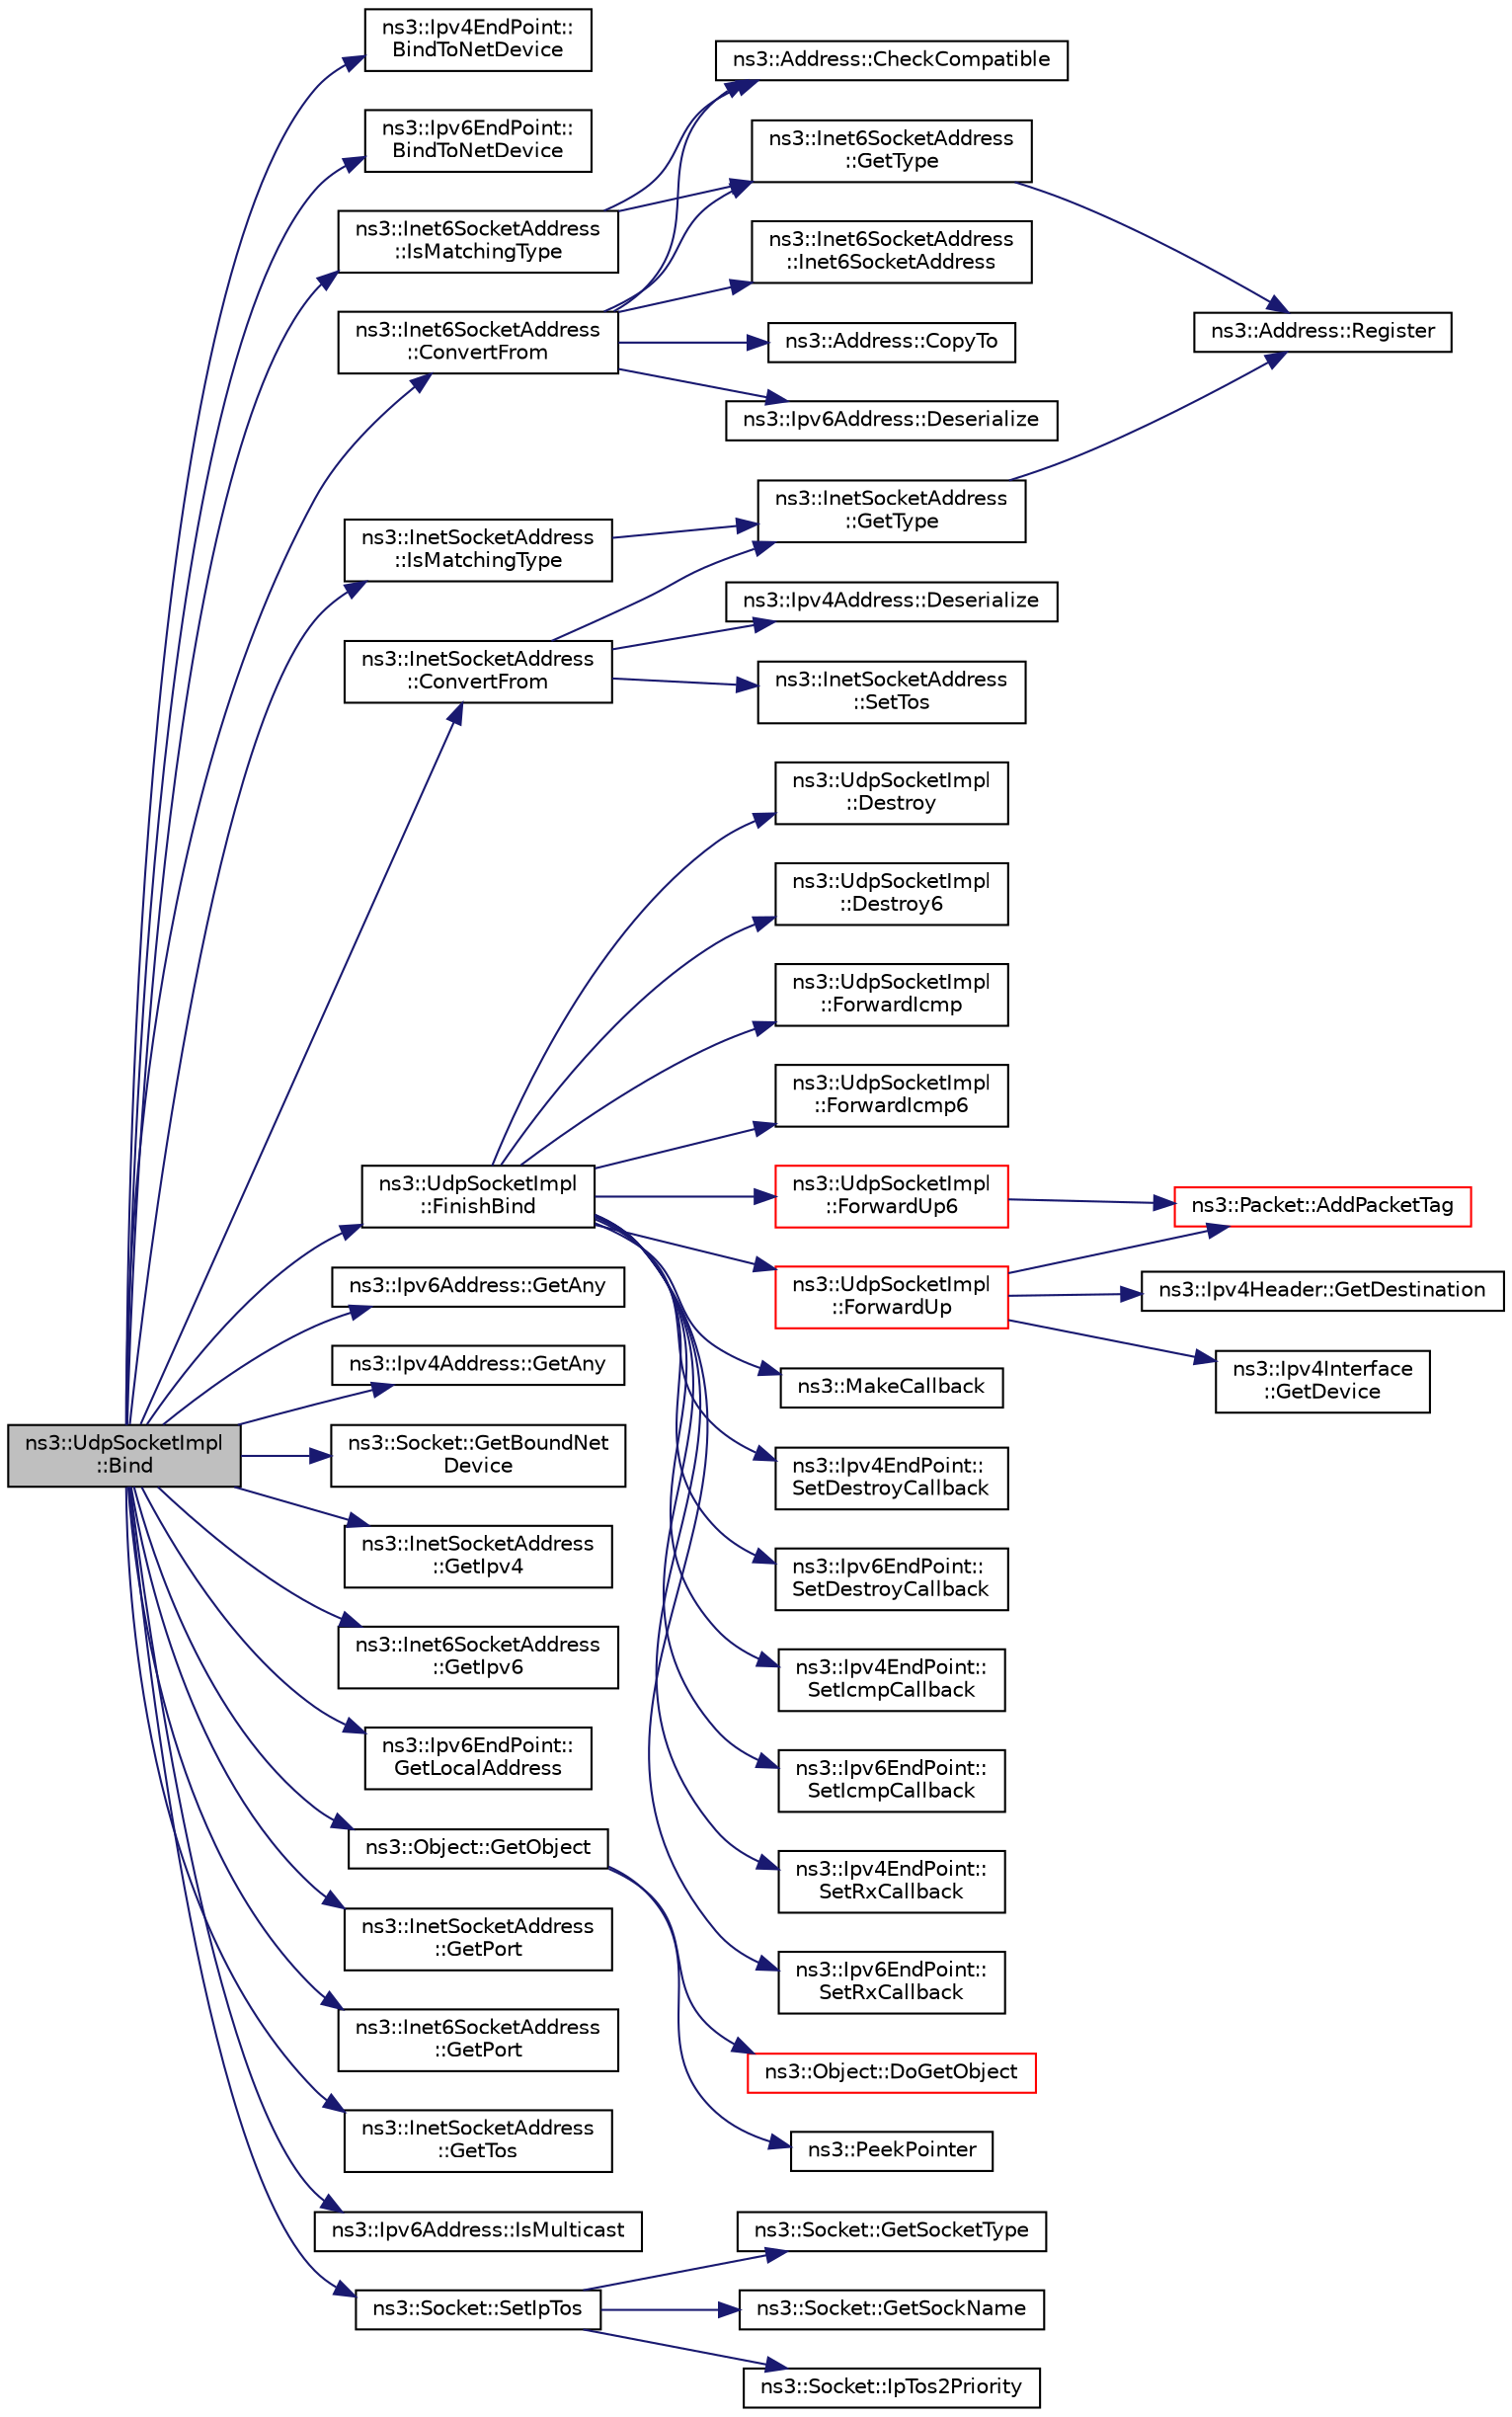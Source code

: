digraph "ns3::UdpSocketImpl::Bind"
{
 // LATEX_PDF_SIZE
  edge [fontname="Helvetica",fontsize="10",labelfontname="Helvetica",labelfontsize="10"];
  node [fontname="Helvetica",fontsize="10",shape=record];
  rankdir="LR";
  Node1 [label="ns3::UdpSocketImpl\l::Bind",height=0.2,width=0.4,color="black", fillcolor="grey75", style="filled", fontcolor="black",tooltip="Allocate a local endpoint for this socket."];
  Node1 -> Node2 [color="midnightblue",fontsize="10",style="solid",fontname="Helvetica"];
  Node2 [label="ns3::Ipv4EndPoint::\lBindToNetDevice",height=0.2,width=0.4,color="black", fillcolor="white", style="filled",URL="$classns3_1_1_ipv4_end_point.html#a0f4a3c34e81be074385dbbb7c19e17b6",tooltip="Bind a socket to specific device."];
  Node1 -> Node3 [color="midnightblue",fontsize="10",style="solid",fontname="Helvetica"];
  Node3 [label="ns3::Ipv6EndPoint::\lBindToNetDevice",height=0.2,width=0.4,color="black", fillcolor="white", style="filled",URL="$classns3_1_1_ipv6_end_point.html#aa8bfe996727cd7064564a9fbd34cd0f5",tooltip="Bind a socket to specific device."];
  Node1 -> Node4 [color="midnightblue",fontsize="10",style="solid",fontname="Helvetica"];
  Node4 [label="ns3::Inet6SocketAddress\l::ConvertFrom",height=0.2,width=0.4,color="black", fillcolor="white", style="filled",URL="$classns3_1_1_inet6_socket_address.html#a2177c66e1bcf17c85dcffb9d2a971f5a",tooltip="Convert the address to a InetSocketAddress."];
  Node4 -> Node5 [color="midnightblue",fontsize="10",style="solid",fontname="Helvetica"];
  Node5 [label="ns3::Inet6SocketAddress\l::Inet6SocketAddress",height=0.2,width=0.4,color="black", fillcolor="white", style="filled",URL="$classns3_1_1_inet6_socket_address.html#a33435953a9ae4930e4cb4d8fbe592709",tooltip="Constructor."];
  Node4 -> Node6 [color="midnightblue",fontsize="10",style="solid",fontname="Helvetica"];
  Node6 [label="ns3::Address::CheckCompatible",height=0.2,width=0.4,color="black", fillcolor="white", style="filled",URL="$classns3_1_1_address.html#ab6dee6b9894c5877a1ceb377b0abbb1d",tooltip=" "];
  Node4 -> Node7 [color="midnightblue",fontsize="10",style="solid",fontname="Helvetica"];
  Node7 [label="ns3::Address::CopyTo",height=0.2,width=0.4,color="black", fillcolor="white", style="filled",URL="$classns3_1_1_address.html#ad4134d0978220e8d2920c27dc13cb320",tooltip="Copy the address bytes into a buffer."];
  Node4 -> Node8 [color="midnightblue",fontsize="10",style="solid",fontname="Helvetica"];
  Node8 [label="ns3::Ipv6Address::Deserialize",height=0.2,width=0.4,color="black", fillcolor="white", style="filled",URL="$classns3_1_1_ipv6_address.html#a5c6a183643ab8f7371bd490ac22c4ffc",tooltip="Deserialize this address."];
  Node4 -> Node9 [color="midnightblue",fontsize="10",style="solid",fontname="Helvetica"];
  Node9 [label="ns3::Inet6SocketAddress\l::GetType",height=0.2,width=0.4,color="black", fillcolor="white", style="filled",URL="$classns3_1_1_inet6_socket_address.html#a92ecdd9962a0384fd374be86d6a18060",tooltip="Get the type."];
  Node9 -> Node10 [color="midnightblue",fontsize="10",style="solid",fontname="Helvetica"];
  Node10 [label="ns3::Address::Register",height=0.2,width=0.4,color="black", fillcolor="white", style="filled",URL="$classns3_1_1_address.html#a75d239c79bb3c39d64a8db4f2d3d9b20",tooltip="Allocate a new type id for a new type of address."];
  Node1 -> Node11 [color="midnightblue",fontsize="10",style="solid",fontname="Helvetica"];
  Node11 [label="ns3::InetSocketAddress\l::ConvertFrom",height=0.2,width=0.4,color="black", fillcolor="white", style="filled",URL="$classns3_1_1_inet_socket_address.html#ade776b1109e7b9a7be0b22ced49931e3",tooltip="Returns an InetSocketAddress which corresponds to the input Address."];
  Node11 -> Node12 [color="midnightblue",fontsize="10",style="solid",fontname="Helvetica"];
  Node12 [label="ns3::Ipv4Address::Deserialize",height=0.2,width=0.4,color="black", fillcolor="white", style="filled",URL="$classns3_1_1_ipv4_address.html#ac6e205258d95465ce51c148e51590760",tooltip=" "];
  Node11 -> Node13 [color="midnightblue",fontsize="10",style="solid",fontname="Helvetica"];
  Node13 [label="ns3::InetSocketAddress\l::GetType",height=0.2,width=0.4,color="black", fillcolor="white", style="filled",URL="$classns3_1_1_inet_socket_address.html#ae194de8f5f1884e3b755179891d20bba",tooltip="Get the underlying address type (automatically assigned)."];
  Node13 -> Node10 [color="midnightblue",fontsize="10",style="solid",fontname="Helvetica"];
  Node11 -> Node14 [color="midnightblue",fontsize="10",style="solid",fontname="Helvetica"];
  Node14 [label="ns3::InetSocketAddress\l::SetTos",height=0.2,width=0.4,color="black", fillcolor="white", style="filled",URL="$classns3_1_1_inet_socket_address.html#a574001030dfb21d2963b2b4da081889d",tooltip=" "];
  Node1 -> Node15 [color="midnightblue",fontsize="10",style="solid",fontname="Helvetica"];
  Node15 [label="ns3::UdpSocketImpl\l::FinishBind",height=0.2,width=0.4,color="black", fillcolor="white", style="filled",URL="$classns3_1_1_udp_socket_impl.html#ab176a2c5ea5e2ba0431a59cbc423c618",tooltip="Finish the binding process."];
  Node15 -> Node16 [color="midnightblue",fontsize="10",style="solid",fontname="Helvetica"];
  Node16 [label="ns3::UdpSocketImpl\l::Destroy",height=0.2,width=0.4,color="black", fillcolor="white", style="filled",URL="$classns3_1_1_udp_socket_impl.html#ab0f9092f8f28c5d246cae63476215fc8",tooltip="Kill this socket by zeroing its attributes (IPv4)"];
  Node15 -> Node17 [color="midnightblue",fontsize="10",style="solid",fontname="Helvetica"];
  Node17 [label="ns3::UdpSocketImpl\l::Destroy6",height=0.2,width=0.4,color="black", fillcolor="white", style="filled",URL="$classns3_1_1_udp_socket_impl.html#a40198099b528e0edbcfa323287c676bd",tooltip="Kill this socket by zeroing its attributes (IPv6)"];
  Node15 -> Node18 [color="midnightblue",fontsize="10",style="solid",fontname="Helvetica"];
  Node18 [label="ns3::UdpSocketImpl\l::ForwardIcmp",height=0.2,width=0.4,color="black", fillcolor="white", style="filled",URL="$classns3_1_1_udp_socket_impl.html#a2f67e00e32fdb33ad58e1f429377a130",tooltip="Called by the L3 protocol when it received an ICMP packet to pass on to TCP."];
  Node15 -> Node19 [color="midnightblue",fontsize="10",style="solid",fontname="Helvetica"];
  Node19 [label="ns3::UdpSocketImpl\l::ForwardIcmp6",height=0.2,width=0.4,color="black", fillcolor="white", style="filled",URL="$classns3_1_1_udp_socket_impl.html#af83861011e4674d8f4c31b13f78c2204",tooltip="Called by the L3 protocol when it received an ICMPv6 packet to pass on to TCP."];
  Node15 -> Node20 [color="midnightblue",fontsize="10",style="solid",fontname="Helvetica"];
  Node20 [label="ns3::UdpSocketImpl\l::ForwardUp",height=0.2,width=0.4,color="red", fillcolor="white", style="filled",URL="$classns3_1_1_udp_socket_impl.html#ac7ad1051f59ee35a9083a457bd6c5642",tooltip="Called by the L3 protocol when it received a packet to pass on to TCP."];
  Node20 -> Node21 [color="midnightblue",fontsize="10",style="solid",fontname="Helvetica"];
  Node21 [label="ns3::Packet::AddPacketTag",height=0.2,width=0.4,color="red", fillcolor="white", style="filled",URL="$classns3_1_1_packet.html#ac4a6bcd77e58bdc14c42a7d572d66cc9",tooltip="Add a packet tag."];
  Node20 -> Node32 [color="midnightblue",fontsize="10",style="solid",fontname="Helvetica"];
  Node32 [label="ns3::Ipv4Header::GetDestination",height=0.2,width=0.4,color="black", fillcolor="white", style="filled",URL="$classns3_1_1_ipv4_header.html#a85daf48f0effc6bce6cb5c66bf4e1576",tooltip=" "];
  Node20 -> Node33 [color="midnightblue",fontsize="10",style="solid",fontname="Helvetica"];
  Node33 [label="ns3::Ipv4Interface\l::GetDevice",height=0.2,width=0.4,color="black", fillcolor="white", style="filled",URL="$classns3_1_1_ipv4_interface.html#aa859c4d2ebd0f72bcc6897987a58f9b4",tooltip=" "];
  Node15 -> Node53 [color="midnightblue",fontsize="10",style="solid",fontname="Helvetica"];
  Node53 [label="ns3::UdpSocketImpl\l::ForwardUp6",height=0.2,width=0.4,color="red", fillcolor="white", style="filled",URL="$classns3_1_1_udp_socket_impl.html#a1550f484c8c62c215a44e8c13694986b",tooltip="Called by the L3 protocol when it received a packet to pass on to TCP."];
  Node53 -> Node21 [color="midnightblue",fontsize="10",style="solid",fontname="Helvetica"];
  Node15 -> Node67 [color="midnightblue",fontsize="10",style="solid",fontname="Helvetica"];
  Node67 [label="ns3::MakeCallback",height=0.2,width=0.4,color="black", fillcolor="white", style="filled",URL="$namespacens3.html#af1dde3c04374147fca0cfe3b0766d664",tooltip="Build Callbacks for class method members which take varying numbers of arguments and potentially retu..."];
  Node15 -> Node68 [color="midnightblue",fontsize="10",style="solid",fontname="Helvetica"];
  Node68 [label="ns3::Ipv4EndPoint::\lSetDestroyCallback",height=0.2,width=0.4,color="black", fillcolor="white", style="filled",URL="$classns3_1_1_ipv4_end_point.html#a19ec16d98c501d3684e6549d7296ea0a",tooltip="Set the default destroy callback."];
  Node15 -> Node69 [color="midnightblue",fontsize="10",style="solid",fontname="Helvetica"];
  Node69 [label="ns3::Ipv6EndPoint::\lSetDestroyCallback",height=0.2,width=0.4,color="black", fillcolor="white", style="filled",URL="$classns3_1_1_ipv6_end_point.html#af2922ef8f9f9ead0a2604c8391e90328",tooltip="Set the default destroy callback."];
  Node15 -> Node70 [color="midnightblue",fontsize="10",style="solid",fontname="Helvetica"];
  Node70 [label="ns3::Ipv4EndPoint::\lSetIcmpCallback",height=0.2,width=0.4,color="black", fillcolor="white", style="filled",URL="$classns3_1_1_ipv4_end_point.html#a96d3a484480565a8f7444eae41caa4b4",tooltip="Set the ICMP callback."];
  Node15 -> Node71 [color="midnightblue",fontsize="10",style="solid",fontname="Helvetica"];
  Node71 [label="ns3::Ipv6EndPoint::\lSetIcmpCallback",height=0.2,width=0.4,color="black", fillcolor="white", style="filled",URL="$classns3_1_1_ipv6_end_point.html#a482f65430f138b5780bb063bc716c514",tooltip="Set the ICMP callback."];
  Node15 -> Node72 [color="midnightblue",fontsize="10",style="solid",fontname="Helvetica"];
  Node72 [label="ns3::Ipv4EndPoint::\lSetRxCallback",height=0.2,width=0.4,color="black", fillcolor="white", style="filled",URL="$classns3_1_1_ipv4_end_point.html#abf5a10aadc249f2ce275cad9bb26322d",tooltip="Set the reception callback."];
  Node15 -> Node73 [color="midnightblue",fontsize="10",style="solid",fontname="Helvetica"];
  Node73 [label="ns3::Ipv6EndPoint::\lSetRxCallback",height=0.2,width=0.4,color="black", fillcolor="white", style="filled",URL="$classns3_1_1_ipv6_end_point.html#adec9357acb2821c4bba0222bcc5638f1",tooltip="Set the reception callback."];
  Node1 -> Node74 [color="midnightblue",fontsize="10",style="solid",fontname="Helvetica"];
  Node74 [label="ns3::Ipv6Address::GetAny",height=0.2,width=0.4,color="black", fillcolor="white", style="filled",URL="$classns3_1_1_ipv6_address.html#a2783e8badfc98c8b0a8508bba6e1b91e",tooltip="Get the \"any\" (::) Ipv6Address."];
  Node1 -> Node75 [color="midnightblue",fontsize="10",style="solid",fontname="Helvetica"];
  Node75 [label="ns3::Ipv4Address::GetAny",height=0.2,width=0.4,color="black", fillcolor="white", style="filled",URL="$classns3_1_1_ipv4_address.html#a7a39b330c8e701183a411d5779fca1a4",tooltip=" "];
  Node1 -> Node76 [color="midnightblue",fontsize="10",style="solid",fontname="Helvetica"];
  Node76 [label="ns3::Socket::GetBoundNet\lDevice",height=0.2,width=0.4,color="black", fillcolor="white", style="filled",URL="$classns3_1_1_socket.html#a04ae6be2aded03caaa262e274dc8a2fd",tooltip="Returns socket's bound NetDevice, if any."];
  Node1 -> Node77 [color="midnightblue",fontsize="10",style="solid",fontname="Helvetica"];
  Node77 [label="ns3::InetSocketAddress\l::GetIpv4",height=0.2,width=0.4,color="black", fillcolor="white", style="filled",URL="$classns3_1_1_inet_socket_address.html#a84e0f56d0747abd33413b3ce4a3c725d",tooltip=" "];
  Node1 -> Node78 [color="midnightblue",fontsize="10",style="solid",fontname="Helvetica"];
  Node78 [label="ns3::Inet6SocketAddress\l::GetIpv6",height=0.2,width=0.4,color="black", fillcolor="white", style="filled",URL="$classns3_1_1_inet6_socket_address.html#a5f0d6425ae43b8c72fc6eaa1645a0d68",tooltip="Get the IPv6 address."];
  Node1 -> Node79 [color="midnightblue",fontsize="10",style="solid",fontname="Helvetica"];
  Node79 [label="ns3::Ipv6EndPoint::\lGetLocalAddress",height=0.2,width=0.4,color="black", fillcolor="white", style="filled",URL="$classns3_1_1_ipv6_end_point.html#a1972cd26240d42cd75f93e12d9182976",tooltip="Get the local address."];
  Node1 -> Node80 [color="midnightblue",fontsize="10",style="solid",fontname="Helvetica"];
  Node80 [label="ns3::Object::GetObject",height=0.2,width=0.4,color="black", fillcolor="white", style="filled",URL="$classns3_1_1_object.html#ad21f5401ff705cd29c37f931ea3afc18",tooltip="Get a pointer to the requested aggregated Object."];
  Node80 -> Node81 [color="midnightblue",fontsize="10",style="solid",fontname="Helvetica"];
  Node81 [label="ns3::Object::DoGetObject",height=0.2,width=0.4,color="red", fillcolor="white", style="filled",URL="$classns3_1_1_object.html#a7c009975f7c0994cb47a69f713745e0a",tooltip="Find an Object of TypeId tid in the aggregates of this Object."];
  Node80 -> Node93 [color="midnightblue",fontsize="10",style="solid",fontname="Helvetica"];
  Node93 [label="ns3::PeekPointer",height=0.2,width=0.4,color="black", fillcolor="white", style="filled",URL="$namespacens3.html#af2a7557fe9afdd98d8f6f8f6e412cf5a",tooltip=" "];
  Node1 -> Node94 [color="midnightblue",fontsize="10",style="solid",fontname="Helvetica"];
  Node94 [label="ns3::InetSocketAddress\l::GetPort",height=0.2,width=0.4,color="black", fillcolor="white", style="filled",URL="$classns3_1_1_inet_socket_address.html#a4516487243122789216c5e92ef89c11e",tooltip=" "];
  Node1 -> Node95 [color="midnightblue",fontsize="10",style="solid",fontname="Helvetica"];
  Node95 [label="ns3::Inet6SocketAddress\l::GetPort",height=0.2,width=0.4,color="black", fillcolor="white", style="filled",URL="$classns3_1_1_inet6_socket_address.html#af5eaf7f789558618e9073452d5302cd9",tooltip="Get the port."];
  Node1 -> Node96 [color="midnightblue",fontsize="10",style="solid",fontname="Helvetica"];
  Node96 [label="ns3::InetSocketAddress\l::GetTos",height=0.2,width=0.4,color="black", fillcolor="white", style="filled",URL="$classns3_1_1_inet_socket_address.html#a447aef71ae785713fbb0adbb2b5f09a2",tooltip=" "];
  Node1 -> Node97 [color="midnightblue",fontsize="10",style="solid",fontname="Helvetica"];
  Node97 [label="ns3::Inet6SocketAddress\l::IsMatchingType",height=0.2,width=0.4,color="black", fillcolor="white", style="filled",URL="$classns3_1_1_inet6_socket_address.html#a4d928c54affbfb530a12076d6d7e0540",tooltip="If the address match."];
  Node97 -> Node6 [color="midnightblue",fontsize="10",style="solid",fontname="Helvetica"];
  Node97 -> Node9 [color="midnightblue",fontsize="10",style="solid",fontname="Helvetica"];
  Node1 -> Node98 [color="midnightblue",fontsize="10",style="solid",fontname="Helvetica"];
  Node98 [label="ns3::InetSocketAddress\l::IsMatchingType",height=0.2,width=0.4,color="black", fillcolor="white", style="filled",URL="$classns3_1_1_inet_socket_address.html#a9426766e34e928ce5dbdbeb9563a10df",tooltip=" "];
  Node98 -> Node13 [color="midnightblue",fontsize="10",style="solid",fontname="Helvetica"];
  Node1 -> Node99 [color="midnightblue",fontsize="10",style="solid",fontname="Helvetica"];
  Node99 [label="ns3::Ipv6Address::IsMulticast",height=0.2,width=0.4,color="black", fillcolor="white", style="filled",URL="$classns3_1_1_ipv6_address.html#a68f522d40b6db6d383848ea90bc47dd0",tooltip="If the IPv6 address is multicast (ff00::/8)."];
  Node1 -> Node100 [color="midnightblue",fontsize="10",style="solid",fontname="Helvetica"];
  Node100 [label="ns3::Socket::SetIpTos",height=0.2,width=0.4,color="black", fillcolor="white", style="filled",URL="$classns3_1_1_socket.html#a2a21a2d166ec2adf766b84d984d1cf65",tooltip="Manually set IP Type of Service field."];
  Node100 -> Node101 [color="midnightblue",fontsize="10",style="solid",fontname="Helvetica"];
  Node101 [label="ns3::Socket::GetSocketType",height=0.2,width=0.4,color="black", fillcolor="white", style="filled",URL="$classns3_1_1_socket.html#af9333cfc006d6ed9363f20d3822fedcb",tooltip=" "];
  Node100 -> Node102 [color="midnightblue",fontsize="10",style="solid",fontname="Helvetica"];
  Node102 [label="ns3::Socket::GetSockName",height=0.2,width=0.4,color="black", fillcolor="white", style="filled",URL="$classns3_1_1_socket.html#aa982ca9baab28bea412b0d9710e63b43",tooltip="Get socket address."];
  Node100 -> Node103 [color="midnightblue",fontsize="10",style="solid",fontname="Helvetica"];
  Node103 [label="ns3::Socket::IpTos2Priority",height=0.2,width=0.4,color="black", fillcolor="white", style="filled",URL="$classns3_1_1_socket.html#a81564620cc94d291f1dc5d79b2f13b4a",tooltip="Return the priority corresponding to a given TOS value."];
}
